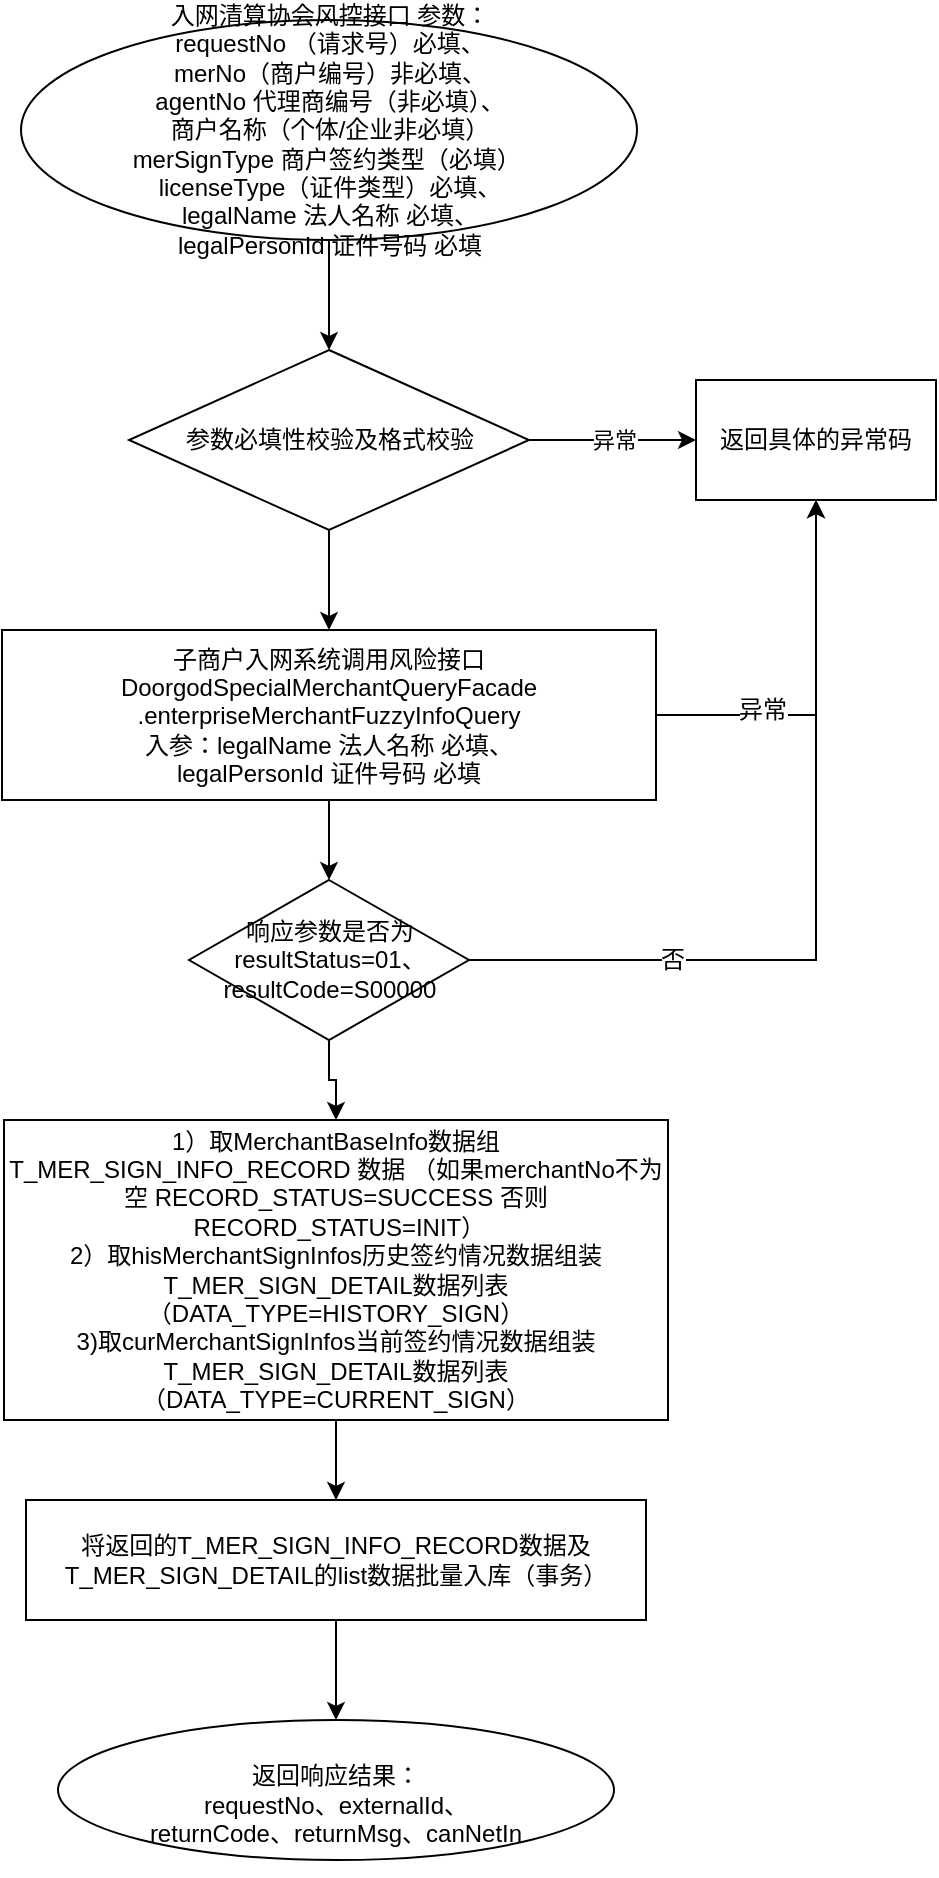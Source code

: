 <mxfile version="10.6.9" type="github"><diagram id="E_lUM278FZuvlh8KdP6W" name="Page-1"><mxGraphModel dx="906" dy="541" grid="1" gridSize="10" guides="1" tooltips="1" connect="1" arrows="1" fold="1" page="1" pageScale="1" pageWidth="827" pageHeight="1169" math="0" shadow="0"><root><mxCell id="0"/><mxCell id="1" parent="0"/><mxCell id="YJUiLqajVrvn7qK5dmA4-21" style="edgeStyle=orthogonalEdgeStyle;rounded=0;orthogonalLoop=1;jettySize=auto;html=1;entryX=0.5;entryY=0;entryDx=0;entryDy=0;" parent="1" source="YJUiLqajVrvn7qK5dmA4-1" target="YJUiLqajVrvn7qK5dmA4-3" edge="1"><mxGeometry relative="1" as="geometry"/></mxCell><mxCell id="YJUiLqajVrvn7qK5dmA4-1" value="入网清算协会风控接口 参数：&lt;br&gt;requestNo （请求号）必填、&lt;br&gt;merNo（&lt;span&gt;商户编号）非必填、&lt;br&gt;agentNo 代理商编号（非必填）、&lt;br&gt;商户名称（个体/企业非必填）&lt;br&gt;&lt;/span&gt;merSignType 商户签约类型（必填）&amp;nbsp;&lt;br&gt;licenseType（证件类型）必填、&lt;span&gt;&lt;br&gt;legalName 法人名称 必填、&lt;br&gt;legalPersonId 证件号码 必填&lt;/span&gt;" style="ellipse;whiteSpace=wrap;html=1;" parent="1" vertex="1"><mxGeometry x="132.5" y="20" width="308" height="110" as="geometry"/></mxCell><mxCell id="YJUiLqajVrvn7qK5dmA4-5" value="异常" style="edgeStyle=orthogonalEdgeStyle;rounded=0;orthogonalLoop=1;jettySize=auto;html=1;entryX=0;entryY=0.5;entryDx=0;entryDy=0;" parent="1" source="YJUiLqajVrvn7qK5dmA4-3" target="YJUiLqajVrvn7qK5dmA4-4" edge="1"><mxGeometry relative="1" as="geometry"/></mxCell><mxCell id="YJUiLqajVrvn7qK5dmA4-22" style="edgeStyle=orthogonalEdgeStyle;rounded=0;orthogonalLoop=1;jettySize=auto;html=1;entryX=0.5;entryY=0;entryDx=0;entryDy=0;" parent="1" source="YJUiLqajVrvn7qK5dmA4-3" target="YJUiLqajVrvn7qK5dmA4-6" edge="1"><mxGeometry relative="1" as="geometry"/></mxCell><mxCell id="YJUiLqajVrvn7qK5dmA4-3" value="参数必填性校验及格式校验" style="rhombus;whiteSpace=wrap;html=1;" parent="1" vertex="1"><mxGeometry x="186.5" y="185" width="200" height="90" as="geometry"/></mxCell><mxCell id="YJUiLqajVrvn7qK5dmA4-4" value="返回具体的异常码" style="rounded=0;whiteSpace=wrap;html=1;" parent="1" vertex="1"><mxGeometry x="470" y="200" width="120" height="60" as="geometry"/></mxCell><mxCell id="YJUiLqajVrvn7qK5dmA4-8" style="edgeStyle=orthogonalEdgeStyle;rounded=0;orthogonalLoop=1;jettySize=auto;html=1;exitX=1;exitY=0.5;exitDx=0;exitDy=0;" parent="1" source="YJUiLqajVrvn7qK5dmA4-6" target="YJUiLqajVrvn7qK5dmA4-4" edge="1"><mxGeometry relative="1" as="geometry"/></mxCell><mxCell id="YJUiLqajVrvn7qK5dmA4-9" value="异常" style="text;html=1;resizable=0;points=[];align=center;verticalAlign=middle;labelBackgroundColor=#ffffff;" parent="YJUiLqajVrvn7qK5dmA4-8" vertex="1" connectable="0"><mxGeometry x="-0.436" y="3" relative="1" as="geometry"><mxPoint as="offset"/></mxGeometry></mxCell><mxCell id="YJUiLqajVrvn7qK5dmA4-11" style="edgeStyle=orthogonalEdgeStyle;rounded=0;orthogonalLoop=1;jettySize=auto;html=1;" parent="1" source="YJUiLqajVrvn7qK5dmA4-6" target="YJUiLqajVrvn7qK5dmA4-10" edge="1"><mxGeometry relative="1" as="geometry"/></mxCell><mxCell id="YJUiLqajVrvn7qK5dmA4-6" value="&lt;span&gt;子商户入网系统调用风险接口&lt;br&gt;&lt;/span&gt;&lt;span&gt;DoorgodSpecialMerchantQueryFacade&lt;br&gt;&lt;/span&gt;.enterpriseMerchantFuzzyInfoQuery&lt;span&gt;&lt;br&gt;&lt;/span&gt;&lt;span&gt;入参：&lt;/span&gt;legalName 法人名称 必填、&lt;br&gt;legalPersonId 证件号码 必填&lt;span&gt;&lt;br&gt;&lt;/span&gt;" style="rounded=0;whiteSpace=wrap;html=1;" parent="1" vertex="1"><mxGeometry x="123" y="325" width="327" height="85" as="geometry"/></mxCell><mxCell id="YJUiLqajVrvn7qK5dmA4-12" style="edgeStyle=orthogonalEdgeStyle;rounded=0;orthogonalLoop=1;jettySize=auto;html=1;exitX=1;exitY=0.5;exitDx=0;exitDy=0;entryX=0.5;entryY=1;entryDx=0;entryDy=0;" parent="1" source="YJUiLqajVrvn7qK5dmA4-10" target="YJUiLqajVrvn7qK5dmA4-4" edge="1"><mxGeometry relative="1" as="geometry"/></mxCell><mxCell id="YJUiLqajVrvn7qK5dmA4-16" value="否" style="text;html=1;resizable=0;points=[];align=center;verticalAlign=middle;labelBackgroundColor=#ffffff;" parent="YJUiLqajVrvn7qK5dmA4-12" vertex="1" connectable="0"><mxGeometry x="-0.499" relative="1" as="geometry"><mxPoint as="offset"/></mxGeometry></mxCell><mxCell id="YJUiLqajVrvn7qK5dmA4-18" style="edgeStyle=orthogonalEdgeStyle;rounded=0;orthogonalLoop=1;jettySize=auto;html=1;" parent="1" source="YJUiLqajVrvn7qK5dmA4-10" target="YJUiLqajVrvn7qK5dmA4-17" edge="1"><mxGeometry relative="1" as="geometry"/></mxCell><mxCell id="YJUiLqajVrvn7qK5dmA4-10" value="响应参数是否为&lt;br&gt;&lt;span&gt;resultStatus=&lt;/span&gt;&lt;span&gt;01、&lt;br&gt;&lt;/span&gt;resultCode=&lt;span&gt;S00000&lt;/span&gt;&lt;span&gt;&lt;br&gt;&lt;/span&gt;" style="rhombus;whiteSpace=wrap;html=1;" parent="1" vertex="1"><mxGeometry x="216.5" y="450" width="140" height="80" as="geometry"/></mxCell><mxCell id="YJUiLqajVrvn7qK5dmA4-20" style="edgeStyle=orthogonalEdgeStyle;rounded=0;orthogonalLoop=1;jettySize=auto;html=1;" parent="1" source="YJUiLqajVrvn7qK5dmA4-17" target="YJUiLqajVrvn7qK5dmA4-19" edge="1"><mxGeometry relative="1" as="geometry"/></mxCell><mxCell id="YJUiLqajVrvn7qK5dmA4-17" value="&lt;span&gt;1）取MerchantBaseInfo数据组 T_&lt;/span&gt;&lt;span&gt;MER_&lt;/span&gt;&lt;span&gt;SIGN&lt;/span&gt;&lt;span&gt;_INFO_RECORD 数据 （如果merchantNo不为空&amp;nbsp;&lt;/span&gt;&lt;span&gt;RECORD&lt;/span&gt;&lt;span&gt;_&lt;/span&gt;&lt;span&gt;STATUS=SUCCESS 否则 &amp;nbsp;&lt;/span&gt;RECORD_STATUS=INIT）&lt;br&gt;2）取&lt;span&gt;hisMerchantSignInfos历史签约情况数据组装&lt;/span&gt;&lt;span&gt;T_MER&lt;/span&gt;&lt;span&gt;_&lt;/span&gt;&lt;span&gt;SIGN&lt;/span&gt;&lt;span&gt;_DETAIL数据列表（DATA_TYPE=&lt;/span&gt;&lt;span&gt;HISTORY_SIGN&lt;/span&gt;）&lt;br&gt;3)取&lt;span&gt;curMerchantSignInfos当前签约情况数据组装&lt;/span&gt;T_MER_SIGN_DETAIL数据列表（DATA_TYPE=&lt;span&gt;CURRENT&lt;/span&gt;_SIGN）&lt;br&gt;" style="rounded=0;whiteSpace=wrap;html=1;" parent="1" vertex="1"><mxGeometry x="124" y="570" width="332" height="150" as="geometry"/></mxCell><mxCell id="YJUiLqajVrvn7qK5dmA4-24" style="edgeStyle=orthogonalEdgeStyle;rounded=0;orthogonalLoop=1;jettySize=auto;html=1;exitX=0.5;exitY=1;exitDx=0;exitDy=0;entryX=0.5;entryY=0;entryDx=0;entryDy=0;" parent="1" source="YJUiLqajVrvn7qK5dmA4-19" target="YJUiLqajVrvn7qK5dmA4-23" edge="1"><mxGeometry relative="1" as="geometry"/></mxCell><mxCell id="YJUiLqajVrvn7qK5dmA4-19" value="将返回的T_MER_SIGN_INFO_RECORD数据及T_MER_SIGN_DETAIL的list数据批量入库（事务）" style="rounded=0;whiteSpace=wrap;html=1;" parent="1" vertex="1"><mxGeometry x="135" y="760" width="310" height="60" as="geometry"/></mxCell><mxCell id="YJUiLqajVrvn7qK5dmA4-23" value="&lt;br&gt;&lt;br&gt;返回响应结果：&lt;br&gt;requestNo、externalId、&lt;br&gt;returnCode、&lt;span style=&quot;font-family: &amp;#34;helvetica&amp;#34;&quot;&gt;returnMsg&lt;/span&gt;&lt;span style=&quot;font-family: &amp;#34;helvetica&amp;#34;&quot;&gt;、&lt;/span&gt;&lt;span style=&quot;font-family: &amp;#34;helvetica&amp;#34;&quot;&gt;canNetIn&lt;/span&gt;&lt;span style=&quot;font-family: &amp;#34;helvetica&amp;#34;&quot;&gt;&lt;br&gt;&lt;/span&gt;&lt;br&gt;" style="ellipse;whiteSpace=wrap;html=1;" parent="1" vertex="1"><mxGeometry x="151" y="870" width="278" height="70" as="geometry"/></mxCell></root></mxGraphModel></diagram></mxfile>
